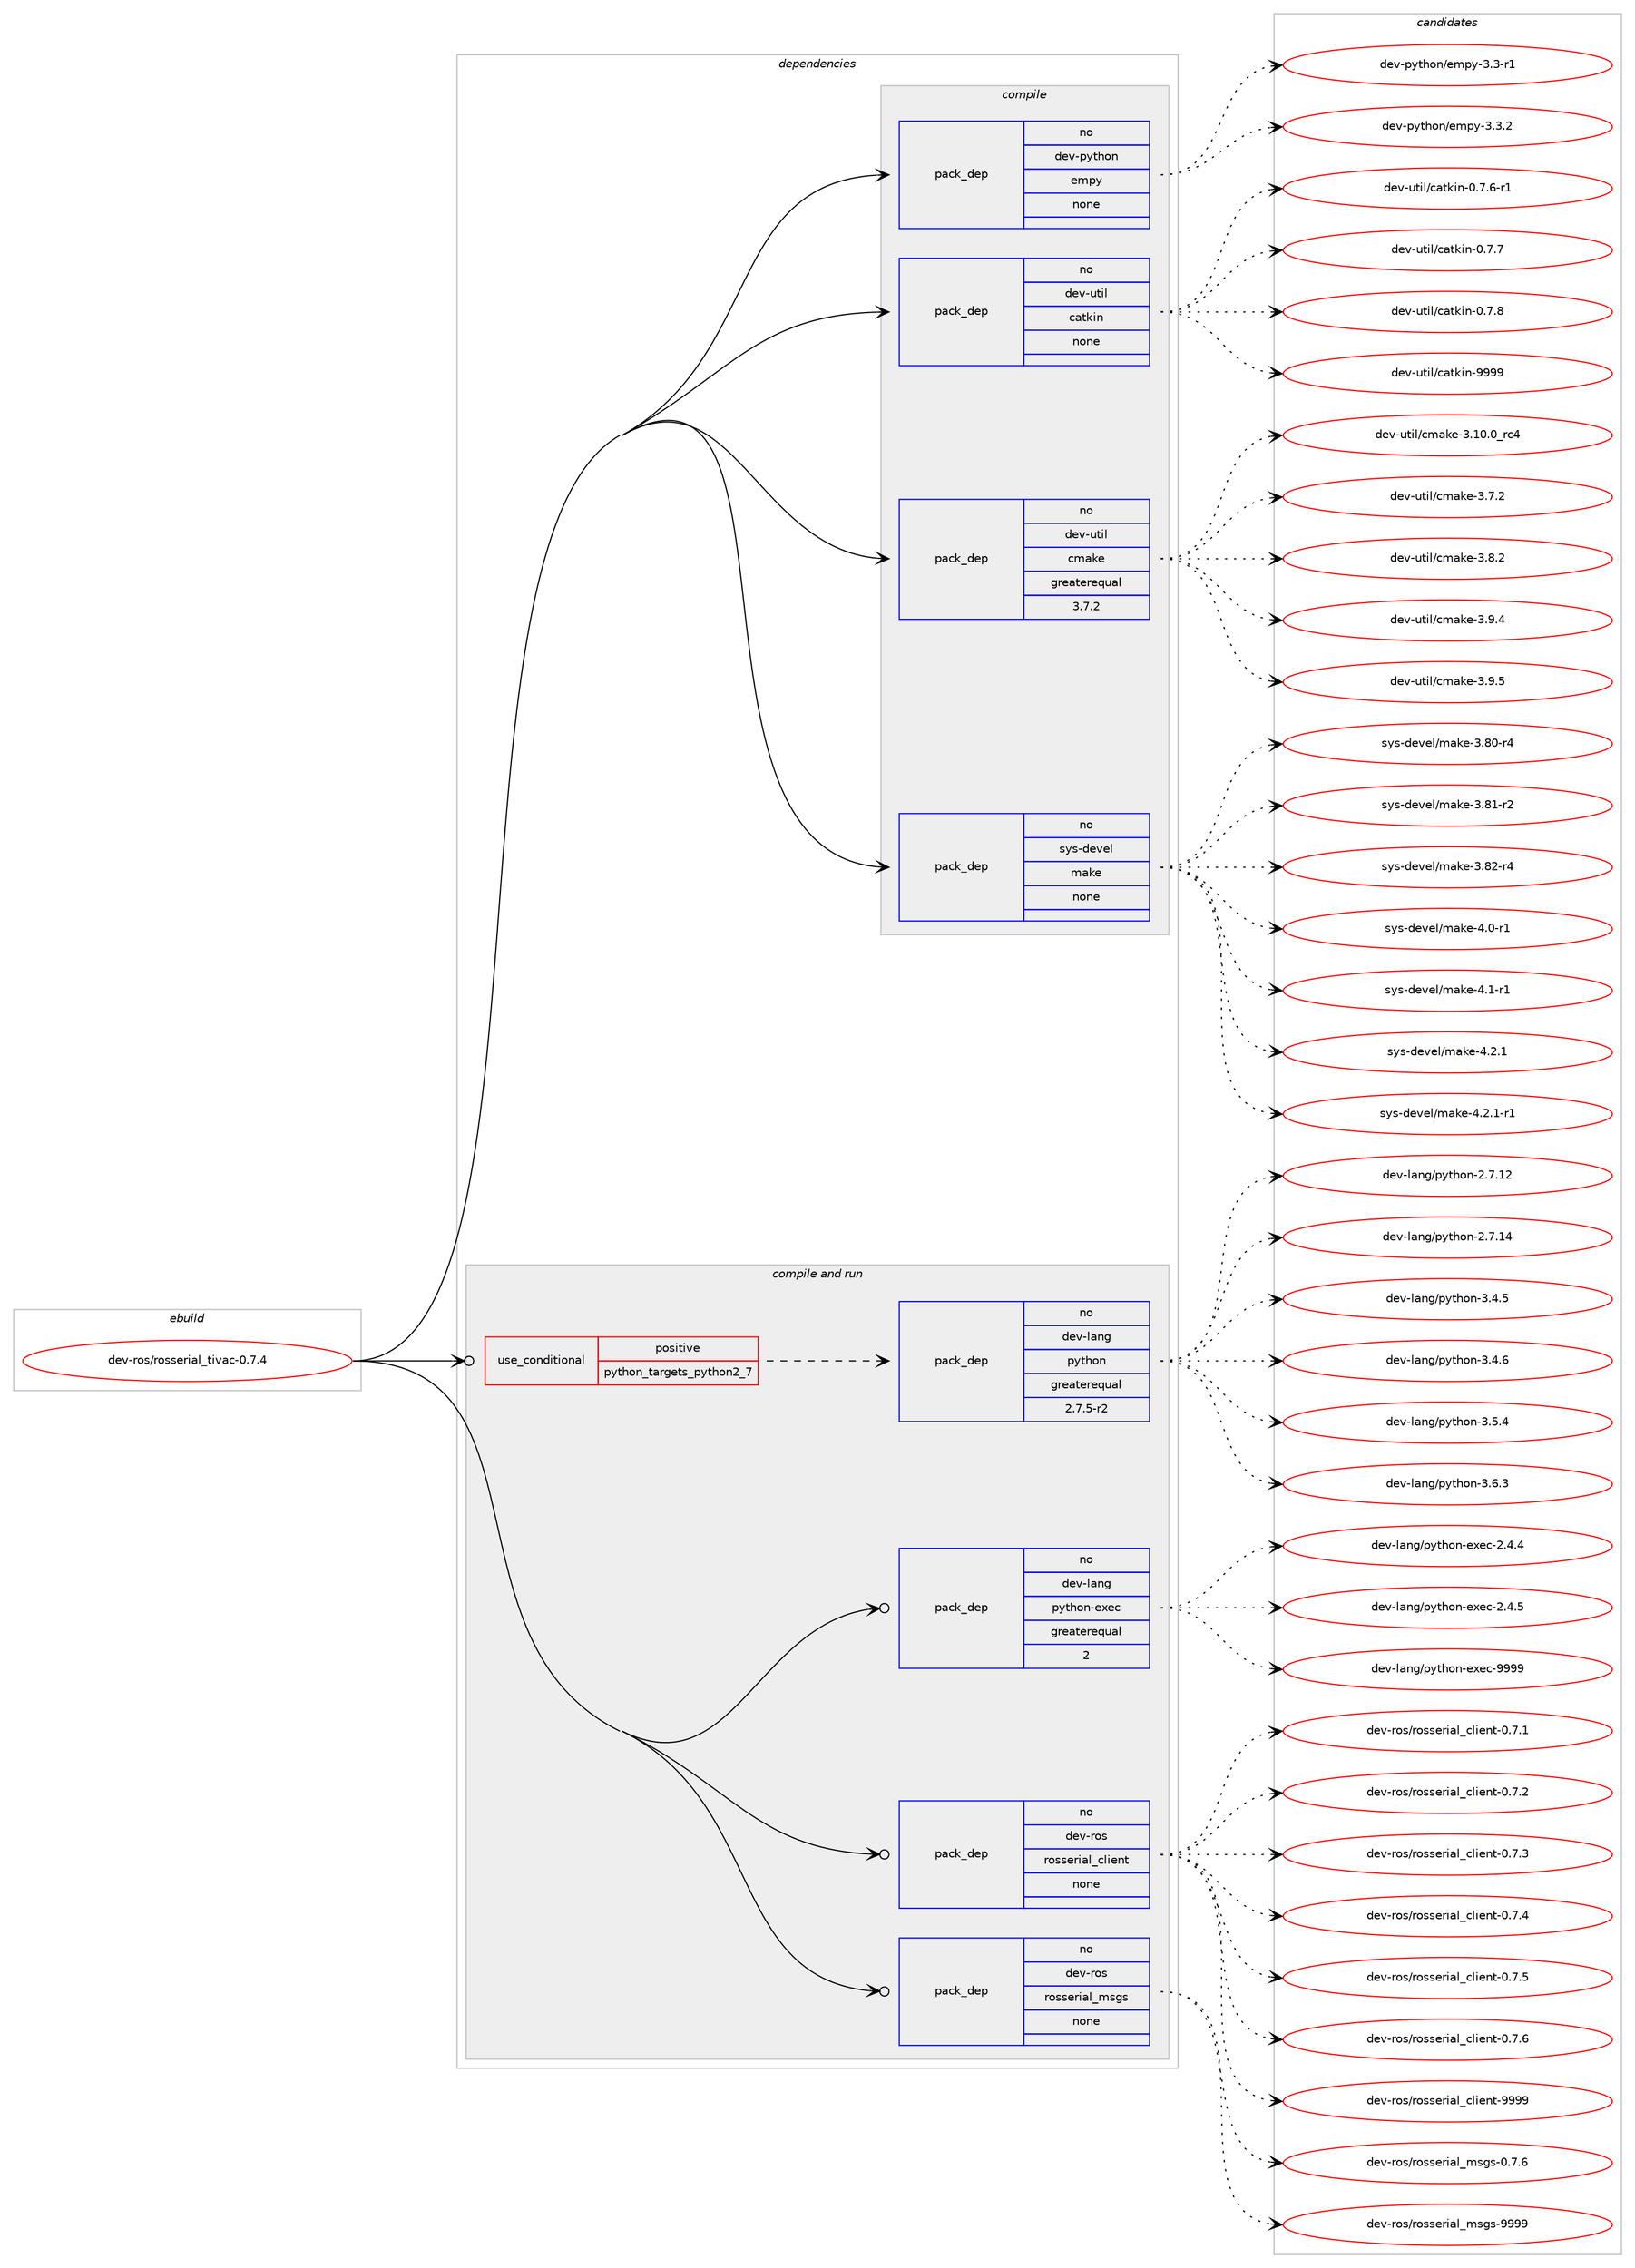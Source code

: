 digraph prolog {

# *************
# Graph options
# *************

newrank=true;
concentrate=true;
compound=true;
graph [rankdir=LR,fontname=Helvetica,fontsize=10,ranksep=1.5];#, ranksep=2.5, nodesep=0.2];
edge  [arrowhead=vee];
node  [fontname=Helvetica,fontsize=10];

# **********
# The ebuild
# **********

subgraph cluster_leftcol {
color=gray;
rank=same;
label=<<i>ebuild</i>>;
id [label="dev-ros/rosserial_tivac-0.7.4", color=red, width=4, href="../dev-ros/rosserial_tivac-0.7.4.svg"];
}

# ****************
# The dependencies
# ****************

subgraph cluster_midcol {
color=gray;
label=<<i>dependencies</i>>;
subgraph cluster_compile {
fillcolor="#eeeeee";
style=filled;
label=<<i>compile</i>>;
subgraph pack160571 {
dependency211459 [label=<<TABLE BORDER="0" CELLBORDER="1" CELLSPACING="0" CELLPADDING="4" WIDTH="220"><TR><TD ROWSPAN="6" CELLPADDING="30">pack_dep</TD></TR><TR><TD WIDTH="110">no</TD></TR><TR><TD>dev-python</TD></TR><TR><TD>empy</TD></TR><TR><TD>none</TD></TR><TR><TD></TD></TR></TABLE>>, shape=none, color=blue];
}
id:e -> dependency211459:w [weight=20,style="solid",arrowhead="vee"];
subgraph pack160572 {
dependency211460 [label=<<TABLE BORDER="0" CELLBORDER="1" CELLSPACING="0" CELLPADDING="4" WIDTH="220"><TR><TD ROWSPAN="6" CELLPADDING="30">pack_dep</TD></TR><TR><TD WIDTH="110">no</TD></TR><TR><TD>dev-util</TD></TR><TR><TD>catkin</TD></TR><TR><TD>none</TD></TR><TR><TD></TD></TR></TABLE>>, shape=none, color=blue];
}
id:e -> dependency211460:w [weight=20,style="solid",arrowhead="vee"];
subgraph pack160573 {
dependency211461 [label=<<TABLE BORDER="0" CELLBORDER="1" CELLSPACING="0" CELLPADDING="4" WIDTH="220"><TR><TD ROWSPAN="6" CELLPADDING="30">pack_dep</TD></TR><TR><TD WIDTH="110">no</TD></TR><TR><TD>dev-util</TD></TR><TR><TD>cmake</TD></TR><TR><TD>greaterequal</TD></TR><TR><TD>3.7.2</TD></TR></TABLE>>, shape=none, color=blue];
}
id:e -> dependency211461:w [weight=20,style="solid",arrowhead="vee"];
subgraph pack160574 {
dependency211462 [label=<<TABLE BORDER="0" CELLBORDER="1" CELLSPACING="0" CELLPADDING="4" WIDTH="220"><TR><TD ROWSPAN="6" CELLPADDING="30">pack_dep</TD></TR><TR><TD WIDTH="110">no</TD></TR><TR><TD>sys-devel</TD></TR><TR><TD>make</TD></TR><TR><TD>none</TD></TR><TR><TD></TD></TR></TABLE>>, shape=none, color=blue];
}
id:e -> dependency211462:w [weight=20,style="solid",arrowhead="vee"];
}
subgraph cluster_compileandrun {
fillcolor="#eeeeee";
style=filled;
label=<<i>compile and run</i>>;
subgraph cond46901 {
dependency211463 [label=<<TABLE BORDER="0" CELLBORDER="1" CELLSPACING="0" CELLPADDING="4"><TR><TD ROWSPAN="3" CELLPADDING="10">use_conditional</TD></TR><TR><TD>positive</TD></TR><TR><TD>python_targets_python2_7</TD></TR></TABLE>>, shape=none, color=red];
subgraph pack160575 {
dependency211464 [label=<<TABLE BORDER="0" CELLBORDER="1" CELLSPACING="0" CELLPADDING="4" WIDTH="220"><TR><TD ROWSPAN="6" CELLPADDING="30">pack_dep</TD></TR><TR><TD WIDTH="110">no</TD></TR><TR><TD>dev-lang</TD></TR><TR><TD>python</TD></TR><TR><TD>greaterequal</TD></TR><TR><TD>2.7.5-r2</TD></TR></TABLE>>, shape=none, color=blue];
}
dependency211463:e -> dependency211464:w [weight=20,style="dashed",arrowhead="vee"];
}
id:e -> dependency211463:w [weight=20,style="solid",arrowhead="odotvee"];
subgraph pack160576 {
dependency211465 [label=<<TABLE BORDER="0" CELLBORDER="1" CELLSPACING="0" CELLPADDING="4" WIDTH="220"><TR><TD ROWSPAN="6" CELLPADDING="30">pack_dep</TD></TR><TR><TD WIDTH="110">no</TD></TR><TR><TD>dev-lang</TD></TR><TR><TD>python-exec</TD></TR><TR><TD>greaterequal</TD></TR><TR><TD>2</TD></TR></TABLE>>, shape=none, color=blue];
}
id:e -> dependency211465:w [weight=20,style="solid",arrowhead="odotvee"];
subgraph pack160577 {
dependency211466 [label=<<TABLE BORDER="0" CELLBORDER="1" CELLSPACING="0" CELLPADDING="4" WIDTH="220"><TR><TD ROWSPAN="6" CELLPADDING="30">pack_dep</TD></TR><TR><TD WIDTH="110">no</TD></TR><TR><TD>dev-ros</TD></TR><TR><TD>rosserial_client</TD></TR><TR><TD>none</TD></TR><TR><TD></TD></TR></TABLE>>, shape=none, color=blue];
}
id:e -> dependency211466:w [weight=20,style="solid",arrowhead="odotvee"];
subgraph pack160578 {
dependency211467 [label=<<TABLE BORDER="0" CELLBORDER="1" CELLSPACING="0" CELLPADDING="4" WIDTH="220"><TR><TD ROWSPAN="6" CELLPADDING="30">pack_dep</TD></TR><TR><TD WIDTH="110">no</TD></TR><TR><TD>dev-ros</TD></TR><TR><TD>rosserial_msgs</TD></TR><TR><TD>none</TD></TR><TR><TD></TD></TR></TABLE>>, shape=none, color=blue];
}
id:e -> dependency211467:w [weight=20,style="solid",arrowhead="odotvee"];
}
subgraph cluster_run {
fillcolor="#eeeeee";
style=filled;
label=<<i>run</i>>;
}
}

# **************
# The candidates
# **************

subgraph cluster_choices {
rank=same;
color=gray;
label=<<i>candidates</i>>;

subgraph choice160571 {
color=black;
nodesep=1;
choice1001011184511212111610411111047101109112121455146514511449 [label="dev-python/empy-3.3-r1", color=red, width=4,href="../dev-python/empy-3.3-r1.svg"];
choice1001011184511212111610411111047101109112121455146514650 [label="dev-python/empy-3.3.2", color=red, width=4,href="../dev-python/empy-3.3.2.svg"];
dependency211459:e -> choice1001011184511212111610411111047101109112121455146514511449:w [style=dotted,weight="100"];
dependency211459:e -> choice1001011184511212111610411111047101109112121455146514650:w [style=dotted,weight="100"];
}
subgraph choice160572 {
color=black;
nodesep=1;
choice100101118451171161051084799971161071051104548465546544511449 [label="dev-util/catkin-0.7.6-r1", color=red, width=4,href="../dev-util/catkin-0.7.6-r1.svg"];
choice10010111845117116105108479997116107105110454846554655 [label="dev-util/catkin-0.7.7", color=red, width=4,href="../dev-util/catkin-0.7.7.svg"];
choice10010111845117116105108479997116107105110454846554656 [label="dev-util/catkin-0.7.8", color=red, width=4,href="../dev-util/catkin-0.7.8.svg"];
choice100101118451171161051084799971161071051104557575757 [label="dev-util/catkin-9999", color=red, width=4,href="../dev-util/catkin-9999.svg"];
dependency211460:e -> choice100101118451171161051084799971161071051104548465546544511449:w [style=dotted,weight="100"];
dependency211460:e -> choice10010111845117116105108479997116107105110454846554655:w [style=dotted,weight="100"];
dependency211460:e -> choice10010111845117116105108479997116107105110454846554656:w [style=dotted,weight="100"];
dependency211460:e -> choice100101118451171161051084799971161071051104557575757:w [style=dotted,weight="100"];
}
subgraph choice160573 {
color=black;
nodesep=1;
choice1001011184511711610510847991099710710145514649484648951149952 [label="dev-util/cmake-3.10.0_rc4", color=red, width=4,href="../dev-util/cmake-3.10.0_rc4.svg"];
choice10010111845117116105108479910997107101455146554650 [label="dev-util/cmake-3.7.2", color=red, width=4,href="../dev-util/cmake-3.7.2.svg"];
choice10010111845117116105108479910997107101455146564650 [label="dev-util/cmake-3.8.2", color=red, width=4,href="../dev-util/cmake-3.8.2.svg"];
choice10010111845117116105108479910997107101455146574652 [label="dev-util/cmake-3.9.4", color=red, width=4,href="../dev-util/cmake-3.9.4.svg"];
choice10010111845117116105108479910997107101455146574653 [label="dev-util/cmake-3.9.5", color=red, width=4,href="../dev-util/cmake-3.9.5.svg"];
dependency211461:e -> choice1001011184511711610510847991099710710145514649484648951149952:w [style=dotted,weight="100"];
dependency211461:e -> choice10010111845117116105108479910997107101455146554650:w [style=dotted,weight="100"];
dependency211461:e -> choice10010111845117116105108479910997107101455146564650:w [style=dotted,weight="100"];
dependency211461:e -> choice10010111845117116105108479910997107101455146574652:w [style=dotted,weight="100"];
dependency211461:e -> choice10010111845117116105108479910997107101455146574653:w [style=dotted,weight="100"];
}
subgraph choice160574 {
color=black;
nodesep=1;
choice11512111545100101118101108471099710710145514656484511452 [label="sys-devel/make-3.80-r4", color=red, width=4,href="../sys-devel/make-3.80-r4.svg"];
choice11512111545100101118101108471099710710145514656494511450 [label="sys-devel/make-3.81-r2", color=red, width=4,href="../sys-devel/make-3.81-r2.svg"];
choice11512111545100101118101108471099710710145514656504511452 [label="sys-devel/make-3.82-r4", color=red, width=4,href="../sys-devel/make-3.82-r4.svg"];
choice115121115451001011181011084710997107101455246484511449 [label="sys-devel/make-4.0-r1", color=red, width=4,href="../sys-devel/make-4.0-r1.svg"];
choice115121115451001011181011084710997107101455246494511449 [label="sys-devel/make-4.1-r1", color=red, width=4,href="../sys-devel/make-4.1-r1.svg"];
choice115121115451001011181011084710997107101455246504649 [label="sys-devel/make-4.2.1", color=red, width=4,href="../sys-devel/make-4.2.1.svg"];
choice1151211154510010111810110847109971071014552465046494511449 [label="sys-devel/make-4.2.1-r1", color=red, width=4,href="../sys-devel/make-4.2.1-r1.svg"];
dependency211462:e -> choice11512111545100101118101108471099710710145514656484511452:w [style=dotted,weight="100"];
dependency211462:e -> choice11512111545100101118101108471099710710145514656494511450:w [style=dotted,weight="100"];
dependency211462:e -> choice11512111545100101118101108471099710710145514656504511452:w [style=dotted,weight="100"];
dependency211462:e -> choice115121115451001011181011084710997107101455246484511449:w [style=dotted,weight="100"];
dependency211462:e -> choice115121115451001011181011084710997107101455246494511449:w [style=dotted,weight="100"];
dependency211462:e -> choice115121115451001011181011084710997107101455246504649:w [style=dotted,weight="100"];
dependency211462:e -> choice1151211154510010111810110847109971071014552465046494511449:w [style=dotted,weight="100"];
}
subgraph choice160575 {
color=black;
nodesep=1;
choice10010111845108971101034711212111610411111045504655464950 [label="dev-lang/python-2.7.12", color=red, width=4,href="../dev-lang/python-2.7.12.svg"];
choice10010111845108971101034711212111610411111045504655464952 [label="dev-lang/python-2.7.14", color=red, width=4,href="../dev-lang/python-2.7.14.svg"];
choice100101118451089711010347112121116104111110455146524653 [label="dev-lang/python-3.4.5", color=red, width=4,href="../dev-lang/python-3.4.5.svg"];
choice100101118451089711010347112121116104111110455146524654 [label="dev-lang/python-3.4.6", color=red, width=4,href="../dev-lang/python-3.4.6.svg"];
choice100101118451089711010347112121116104111110455146534652 [label="dev-lang/python-3.5.4", color=red, width=4,href="../dev-lang/python-3.5.4.svg"];
choice100101118451089711010347112121116104111110455146544651 [label="dev-lang/python-3.6.3", color=red, width=4,href="../dev-lang/python-3.6.3.svg"];
dependency211464:e -> choice10010111845108971101034711212111610411111045504655464950:w [style=dotted,weight="100"];
dependency211464:e -> choice10010111845108971101034711212111610411111045504655464952:w [style=dotted,weight="100"];
dependency211464:e -> choice100101118451089711010347112121116104111110455146524653:w [style=dotted,weight="100"];
dependency211464:e -> choice100101118451089711010347112121116104111110455146524654:w [style=dotted,weight="100"];
dependency211464:e -> choice100101118451089711010347112121116104111110455146534652:w [style=dotted,weight="100"];
dependency211464:e -> choice100101118451089711010347112121116104111110455146544651:w [style=dotted,weight="100"];
}
subgraph choice160576 {
color=black;
nodesep=1;
choice1001011184510897110103471121211161041111104510112010199455046524652 [label="dev-lang/python-exec-2.4.4", color=red, width=4,href="../dev-lang/python-exec-2.4.4.svg"];
choice1001011184510897110103471121211161041111104510112010199455046524653 [label="dev-lang/python-exec-2.4.5", color=red, width=4,href="../dev-lang/python-exec-2.4.5.svg"];
choice10010111845108971101034711212111610411111045101120101994557575757 [label="dev-lang/python-exec-9999", color=red, width=4,href="../dev-lang/python-exec-9999.svg"];
dependency211465:e -> choice1001011184510897110103471121211161041111104510112010199455046524652:w [style=dotted,weight="100"];
dependency211465:e -> choice1001011184510897110103471121211161041111104510112010199455046524653:w [style=dotted,weight="100"];
dependency211465:e -> choice10010111845108971101034711212111610411111045101120101994557575757:w [style=dotted,weight="100"];
}
subgraph choice160577 {
color=black;
nodesep=1;
choice1001011184511411111547114111115115101114105971089599108105101110116454846554649 [label="dev-ros/rosserial_client-0.7.1", color=red, width=4,href="../dev-ros/rosserial_client-0.7.1.svg"];
choice1001011184511411111547114111115115101114105971089599108105101110116454846554650 [label="dev-ros/rosserial_client-0.7.2", color=red, width=4,href="../dev-ros/rosserial_client-0.7.2.svg"];
choice1001011184511411111547114111115115101114105971089599108105101110116454846554651 [label="dev-ros/rosserial_client-0.7.3", color=red, width=4,href="../dev-ros/rosserial_client-0.7.3.svg"];
choice1001011184511411111547114111115115101114105971089599108105101110116454846554652 [label="dev-ros/rosserial_client-0.7.4", color=red, width=4,href="../dev-ros/rosserial_client-0.7.4.svg"];
choice1001011184511411111547114111115115101114105971089599108105101110116454846554653 [label="dev-ros/rosserial_client-0.7.5", color=red, width=4,href="../dev-ros/rosserial_client-0.7.5.svg"];
choice1001011184511411111547114111115115101114105971089599108105101110116454846554654 [label="dev-ros/rosserial_client-0.7.6", color=red, width=4,href="../dev-ros/rosserial_client-0.7.6.svg"];
choice10010111845114111115471141111151151011141059710895991081051011101164557575757 [label="dev-ros/rosserial_client-9999", color=red, width=4,href="../dev-ros/rosserial_client-9999.svg"];
dependency211466:e -> choice1001011184511411111547114111115115101114105971089599108105101110116454846554649:w [style=dotted,weight="100"];
dependency211466:e -> choice1001011184511411111547114111115115101114105971089599108105101110116454846554650:w [style=dotted,weight="100"];
dependency211466:e -> choice1001011184511411111547114111115115101114105971089599108105101110116454846554651:w [style=dotted,weight="100"];
dependency211466:e -> choice1001011184511411111547114111115115101114105971089599108105101110116454846554652:w [style=dotted,weight="100"];
dependency211466:e -> choice1001011184511411111547114111115115101114105971089599108105101110116454846554653:w [style=dotted,weight="100"];
dependency211466:e -> choice1001011184511411111547114111115115101114105971089599108105101110116454846554654:w [style=dotted,weight="100"];
dependency211466:e -> choice10010111845114111115471141111151151011141059710895991081051011101164557575757:w [style=dotted,weight="100"];
}
subgraph choice160578 {
color=black;
nodesep=1;
choice10010111845114111115471141111151151011141059710895109115103115454846554654 [label="dev-ros/rosserial_msgs-0.7.6", color=red, width=4,href="../dev-ros/rosserial_msgs-0.7.6.svg"];
choice100101118451141111154711411111511510111410597108951091151031154557575757 [label="dev-ros/rosserial_msgs-9999", color=red, width=4,href="../dev-ros/rosserial_msgs-9999.svg"];
dependency211467:e -> choice10010111845114111115471141111151151011141059710895109115103115454846554654:w [style=dotted,weight="100"];
dependency211467:e -> choice100101118451141111154711411111511510111410597108951091151031154557575757:w [style=dotted,weight="100"];
}
}

}
